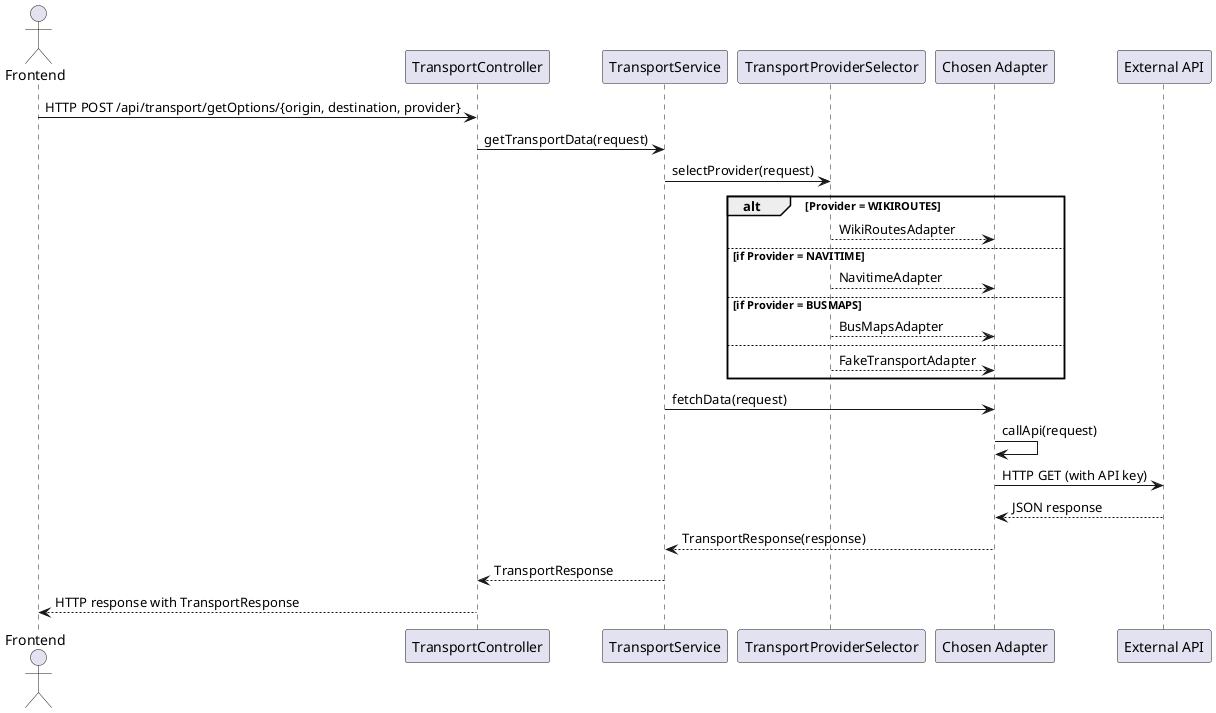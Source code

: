 @startuml
actor Frontend
participant "TransportController" as TC
participant "TransportService" as TS
participant "TransportProviderSelector" as TPS
participant "Chosen Adapter" as CA
participant "External API" as API

Frontend -> TC: HTTP POST /api/transport/getOptions/{origin, destination, provider}
TC -> TS: getTransportData(request)
TS -> TPS: selectProvider(request)
alt Provider = WIKIROUTES
    TPS --> CA: WikiRoutesAdapter
else if Provider = NAVITIME
    TPS --> CA: NavitimeAdapter
else if Provider = BUSMAPS
    TPS --> CA: BusMapsAdapter
else
    TPS --> CA: FakeTransportAdapter
end
TS -> CA: fetchData(request)
CA -> CA: callApi(request)
CA -> API: HTTP GET (with API key)
API --> CA: JSON response
CA --> TS: TransportResponse(response)
TS --> TC: TransportResponse
TC --> Frontend: HTTP response with TransportResponse
@enduml